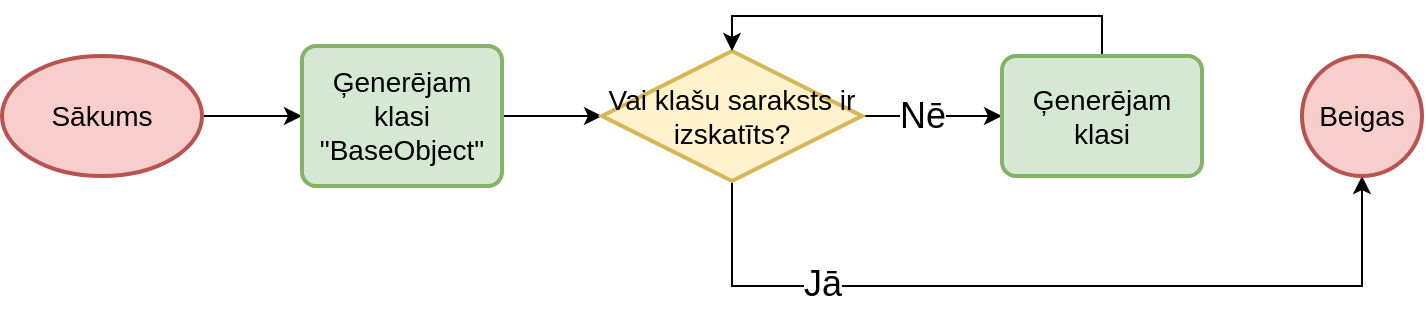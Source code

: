 <mxfile version="16.1.2" type="device" pages="6"><diagram id="m4qEKLyo924eCn8NmGc0" name="Pamatfunkcija"><mxGraphModel dx="1038" dy="649" grid="1" gridSize="10" guides="1" tooltips="1" connect="1" arrows="1" fold="1" page="1" pageScale="1" pageWidth="1100" pageHeight="850" math="0" shadow="0"><root><mxCell id="7b55jDoLolC-Fl0HhOyu-0"/><mxCell id="7b55jDoLolC-Fl0HhOyu-1" parent="7b55jDoLolC-Fl0HhOyu-0"/><mxCell id="akAGsTKwaHV3HRiu5c9t-18" style="edgeStyle=orthogonalEdgeStyle;rounded=0;orthogonalLoop=1;jettySize=auto;html=1;entryX=0;entryY=0.5;entryDx=0;entryDy=0;" parent="7b55jDoLolC-Fl0HhOyu-1" source="akAGsTKwaHV3HRiu5c9t-16" target="akAGsTKwaHV3HRiu5c9t-17" edge="1"><mxGeometry relative="1" as="geometry"/></mxCell><mxCell id="akAGsTKwaHV3HRiu5c9t-16" value="Sākums" style="strokeWidth=2;html=1;shape=mxgraph.flowchart.start_1;whiteSpace=wrap;fontSize=14;fillColor=#f8cecc;strokeColor=#b85450;" parent="7b55jDoLolC-Fl0HhOyu-1" vertex="1"><mxGeometry x="160" y="320" width="100" height="60" as="geometry"/></mxCell><mxCell id="akAGsTKwaHV3HRiu5c9t-20" style="edgeStyle=orthogonalEdgeStyle;rounded=0;orthogonalLoop=1;jettySize=auto;html=1;" parent="7b55jDoLolC-Fl0HhOyu-1" source="akAGsTKwaHV3HRiu5c9t-17" target="akAGsTKwaHV3HRiu5c9t-19" edge="1"><mxGeometry relative="1" as="geometry"/></mxCell><mxCell id="akAGsTKwaHV3HRiu5c9t-17" value="Ģenerējam klasi &quot;BaseObject&quot;" style="rounded=1;whiteSpace=wrap;html=1;absoluteArcSize=1;arcSize=14;strokeWidth=2;fontSize=14;fillColor=#d5e8d4;strokeColor=#82b366;" parent="7b55jDoLolC-Fl0HhOyu-1" vertex="1"><mxGeometry x="310" y="315" width="100" height="70" as="geometry"/></mxCell><mxCell id="akAGsTKwaHV3HRiu5c9t-22" style="edgeStyle=orthogonalEdgeStyle;rounded=0;orthogonalLoop=1;jettySize=auto;html=1;" parent="7b55jDoLolC-Fl0HhOyu-1" source="akAGsTKwaHV3HRiu5c9t-19" target="akAGsTKwaHV3HRiu5c9t-21" edge="1"><mxGeometry relative="1" as="geometry"/></mxCell><mxCell id="akAGsTKwaHV3HRiu5c9t-27" value="Nē" style="edgeLabel;html=1;align=center;verticalAlign=middle;resizable=0;points=[];fontSize=18;" parent="akAGsTKwaHV3HRiu5c9t-22" vertex="1" connectable="0"><mxGeometry x="-0.23" relative="1" as="geometry"><mxPoint x="3" as="offset"/></mxGeometry></mxCell><mxCell id="akAGsTKwaHV3HRiu5c9t-25" style="edgeStyle=orthogonalEdgeStyle;rounded=0;orthogonalLoop=1;jettySize=auto;html=1;entryX=0.5;entryY=1;entryDx=0;entryDy=0;entryPerimeter=0;exitX=0.5;exitY=1;exitDx=0;exitDy=0;exitPerimeter=0;" parent="7b55jDoLolC-Fl0HhOyu-1" source="akAGsTKwaHV3HRiu5c9t-19" target="akAGsTKwaHV3HRiu5c9t-24" edge="1"><mxGeometry relative="1" as="geometry"><Array as="points"><mxPoint x="525" y="435"/><mxPoint x="840" y="435"/></Array></mxGeometry></mxCell><mxCell id="akAGsTKwaHV3HRiu5c9t-26" value="&lt;font style=&quot;font-size: 18px&quot;&gt;Jā&lt;/font&gt;" style="edgeLabel;html=1;align=center;verticalAlign=middle;resizable=0;points=[];" parent="akAGsTKwaHV3HRiu5c9t-25" vertex="1" connectable="0"><mxGeometry x="-0.542" y="1" relative="1" as="geometry"><mxPoint as="offset"/></mxGeometry></mxCell><mxCell id="akAGsTKwaHV3HRiu5c9t-19" value="Vai klašu saraksts ir izskatīts?" style="strokeWidth=2;html=1;shape=mxgraph.flowchart.decision;whiteSpace=wrap;fontSize=14;fillColor=#fff2cc;strokeColor=#d6b656;" parent="7b55jDoLolC-Fl0HhOyu-1" vertex="1"><mxGeometry x="460" y="317.5" width="130" height="65" as="geometry"/></mxCell><mxCell id="akAGsTKwaHV3HRiu5c9t-23" style="edgeStyle=orthogonalEdgeStyle;rounded=0;orthogonalLoop=1;jettySize=auto;html=1;entryX=0.5;entryY=0;entryDx=0;entryDy=0;entryPerimeter=0;exitX=0.5;exitY=0;exitDx=0;exitDy=0;" parent="7b55jDoLolC-Fl0HhOyu-1" source="akAGsTKwaHV3HRiu5c9t-21" target="akAGsTKwaHV3HRiu5c9t-19" edge="1"><mxGeometry relative="1" as="geometry"/></mxCell><mxCell id="akAGsTKwaHV3HRiu5c9t-21" value="Ģenerējam klasi" style="rounded=1;whiteSpace=wrap;html=1;absoluteArcSize=1;arcSize=14;strokeWidth=2;fontSize=14;fillColor=#d5e8d4;strokeColor=#82b366;" parent="7b55jDoLolC-Fl0HhOyu-1" vertex="1"><mxGeometry x="660" y="320" width="100" height="60" as="geometry"/></mxCell><mxCell id="akAGsTKwaHV3HRiu5c9t-24" value="Beigas" style="strokeWidth=2;html=1;shape=mxgraph.flowchart.start_2;whiteSpace=wrap;fontSize=14;fillColor=#f8cecc;strokeColor=#b85450;" parent="7b55jDoLolC-Fl0HhOyu-1" vertex="1"><mxGeometry x="810" y="320" width="60" height="60" as="geometry"/></mxCell></root></mxGraphModel></diagram><diagram id="JIy56TTbKAOSQDNMBKDE" name="Klases generēsana"><mxGraphModel dx="1038" dy="649" grid="1" gridSize="10" guides="1" tooltips="1" connect="1" arrows="1" fold="1" page="1" pageScale="1" pageWidth="1100" pageHeight="850" math="0" shadow="0"><root><mxCell id="IO0UFJxb2CQMPaQsEtbW-0"/><mxCell id="IO0UFJxb2CQMPaQsEtbW-1" parent="IO0UFJxb2CQMPaQsEtbW-0"/><mxCell id="k26pLihBeNFVfHQ0cSHk-1" value="Sākums" style="strokeWidth=2;html=1;shape=mxgraph.flowchart.start_1;whiteSpace=wrap;fontSize=14;fillColor=#f8cecc;strokeColor=#b85450;" parent="IO0UFJxb2CQMPaQsEtbW-1" vertex="1"><mxGeometry x="80" y="275" width="100" height="60" as="geometry"/></mxCell><mxCell id="k26pLihBeNFVfHQ0cSHk-2" style="edgeStyle=orthogonalEdgeStyle;rounded=0;orthogonalLoop=1;jettySize=auto;html=1;exitX=1;exitY=0.5;exitDx=0;exitDy=0;exitPerimeter=0;" parent="IO0UFJxb2CQMPaQsEtbW-1" source="k26pLihBeNFVfHQ0cSHk-1" target="k26pLihBeNFVfHQ0cSHk-8" edge="1"><mxGeometry relative="1" as="geometry"><mxPoint x="330" y="305" as="sourcePoint"/></mxGeometry></mxCell><mxCell id="k26pLihBeNFVfHQ0cSHk-4" style="edgeStyle=orthogonalEdgeStyle;rounded=0;orthogonalLoop=1;jettySize=auto;html=1;" parent="IO0UFJxb2CQMPaQsEtbW-1" source="k26pLihBeNFVfHQ0cSHk-8" target="k26pLihBeNFVfHQ0cSHk-10" edge="1"><mxGeometry relative="1" as="geometry"/></mxCell><mxCell id="k26pLihBeNFVfHQ0cSHk-5" value="Jā" style="edgeLabel;html=1;align=center;verticalAlign=middle;resizable=0;points=[];fontSize=18;" parent="k26pLihBeNFVfHQ0cSHk-4" vertex="1" connectable="0"><mxGeometry x="-0.23" relative="1" as="geometry"><mxPoint x="3" as="offset"/></mxGeometry></mxCell><mxCell id="k26pLihBeNFVfHQ0cSHk-6" style="edgeStyle=orthogonalEdgeStyle;rounded=0;orthogonalLoop=1;jettySize=auto;html=1;entryX=0;entryY=0.5;entryDx=0;entryDy=0;exitX=0.5;exitY=1;exitDx=0;exitDy=0;exitPerimeter=0;" parent="IO0UFJxb2CQMPaQsEtbW-1" source="k26pLihBeNFVfHQ0cSHk-8" target="k26pLihBeNFVfHQ0cSHk-13" edge="1"><mxGeometry relative="1" as="geometry"><Array as="points"><mxPoint x="295" y="405"/></Array></mxGeometry></mxCell><mxCell id="k26pLihBeNFVfHQ0cSHk-7" value="&lt;font style=&quot;font-size: 18px&quot;&gt;Nē&lt;/font&gt;" style="edgeLabel;html=1;align=center;verticalAlign=middle;resizable=0;points=[];" parent="k26pLihBeNFVfHQ0cSHk-6" vertex="1" connectable="0"><mxGeometry x="-0.542" y="1" relative="1" as="geometry"><mxPoint as="offset"/></mxGeometry></mxCell><mxCell id="k26pLihBeNFVfHQ0cSHk-8" value="Vai klasei ir virsklase?" style="strokeWidth=2;html=1;shape=mxgraph.flowchart.decision;whiteSpace=wrap;fontSize=14;fillColor=#fff2cc;strokeColor=#d6b656;" parent="IO0UFJxb2CQMPaQsEtbW-1" vertex="1"><mxGeometry x="230" y="272.5" width="130" height="65" as="geometry"/></mxCell><mxCell id="k26pLihBeNFVfHQ0cSHk-15" style="edgeStyle=orthogonalEdgeStyle;rounded=0;orthogonalLoop=1;jettySize=auto;html=1;fontSize=18;entryX=0;entryY=0.5;entryDx=0;entryDy=0;" parent="IO0UFJxb2CQMPaQsEtbW-1" source="k26pLihBeNFVfHQ0cSHk-10" target="k26pLihBeNFVfHQ0cSHk-18" edge="1"><mxGeometry relative="1" as="geometry"><mxPoint x="590" y="305" as="targetPoint"/></mxGeometry></mxCell><mxCell id="k26pLihBeNFVfHQ0cSHk-10" value="Virsklase ir klases virsklase" style="rounded=1;whiteSpace=wrap;html=1;absoluteArcSize=1;arcSize=14;strokeWidth=2;fontSize=14;fillColor=#d5e8d4;strokeColor=#82b366;" parent="IO0UFJxb2CQMPaQsEtbW-1" vertex="1"><mxGeometry x="430" y="275" width="100" height="60" as="geometry"/></mxCell><mxCell id="k26pLihBeNFVfHQ0cSHk-11" value="Beigas" style="strokeWidth=2;html=1;shape=mxgraph.flowchart.start_2;whiteSpace=wrap;fontSize=14;fillColor=#f8cecc;strokeColor=#b85450;" parent="IO0UFJxb2CQMPaQsEtbW-1" vertex="1"><mxGeometry x="890" y="275" width="60" height="60" as="geometry"/></mxCell><mxCell id="k26pLihBeNFVfHQ0cSHk-17" style="edgeStyle=orthogonalEdgeStyle;rounded=0;orthogonalLoop=1;jettySize=auto;html=1;entryX=0.5;entryY=1;entryDx=0;entryDy=0;fontSize=18;" parent="IO0UFJxb2CQMPaQsEtbW-1" source="k26pLihBeNFVfHQ0cSHk-13" target="k26pLihBeNFVfHQ0cSHk-18" edge="1"><mxGeometry relative="1" as="geometry"><mxPoint x="640" y="335" as="targetPoint"/></mxGeometry></mxCell><mxCell id="k26pLihBeNFVfHQ0cSHk-13" value="Virsklase ir &quot;BaseObject&quot;" style="rounded=1;whiteSpace=wrap;html=1;absoluteArcSize=1;arcSize=14;strokeWidth=2;fontSize=14;fillColor=#d5e8d4;strokeColor=#82b366;" parent="IO0UFJxb2CQMPaQsEtbW-1" vertex="1"><mxGeometry x="430" y="375" width="100" height="60" as="geometry"/></mxCell><mxCell id="k26pLihBeNFVfHQ0cSHk-16" style="edgeStyle=orthogonalEdgeStyle;rounded=0;orthogonalLoop=1;jettySize=auto;html=1;fontSize=18;exitX=1;exitY=0.5;exitDx=0;exitDy=0;" parent="IO0UFJxb2CQMPaQsEtbW-1" source="k26pLihBeNFVfHQ0cSHk-19" target="k26pLihBeNFVfHQ0cSHk-11" edge="1"><mxGeometry relative="1" as="geometry"><mxPoint x="850" y="315" as="sourcePoint"/></mxGeometry></mxCell><mxCell id="k26pLihBeNFVfHQ0cSHk-20" style="edgeStyle=orthogonalEdgeStyle;rounded=0;orthogonalLoop=1;jettySize=auto;html=1;entryX=0;entryY=0.5;entryDx=0;entryDy=0;fontSize=18;" parent="IO0UFJxb2CQMPaQsEtbW-1" source="k26pLihBeNFVfHQ0cSHk-18" target="k26pLihBeNFVfHQ0cSHk-19" edge="1"><mxGeometry relative="1" as="geometry"/></mxCell><mxCell id="k26pLihBeNFVfHQ0cSHk-18" value="Ģenerējam klases kodu" style="rounded=1;whiteSpace=wrap;html=1;absoluteArcSize=1;arcSize=14;strokeWidth=2;fontSize=14;fillColor=#d5e8d4;strokeColor=#82b366;" parent="IO0UFJxb2CQMPaQsEtbW-1" vertex="1"><mxGeometry x="590" y="270" width="100" height="70" as="geometry"/></mxCell><mxCell id="k26pLihBeNFVfHQ0cSHk-19" value="Ģenerējam klases ķermeni" style="rounded=1;whiteSpace=wrap;html=1;absoluteArcSize=1;arcSize=14;strokeWidth=2;fontSize=14;fillColor=#d5e8d4;strokeColor=#82b366;" parent="IO0UFJxb2CQMPaQsEtbW-1" vertex="1"><mxGeometry x="740" y="275" width="100" height="60" as="geometry"/></mxCell></root></mxGraphModel></diagram><diagram id="7184PFlI9xd73d-IkcdI" name="Konstruktora funkcijas ģenerēšana"><mxGraphModel dx="1038" dy="649" grid="1" gridSize="10" guides="1" tooltips="1" connect="1" arrows="1" fold="1" page="1" pageScale="1" pageWidth="850" pageHeight="1100" math="0" shadow="0"><root><mxCell id="0"/><mxCell id="1" parent="0"/><mxCell id="4GJYlkxPVRwbYuZgiMjs-4" style="edgeStyle=orthogonalEdgeStyle;rounded=0;orthogonalLoop=1;jettySize=auto;html=1;" parent="1" source="4GJYlkxPVRwbYuZgiMjs-1" target="4GJYlkxPVRwbYuZgiMjs-2" edge="1"><mxGeometry relative="1" as="geometry"/></mxCell><mxCell id="4GJYlkxPVRwbYuZgiMjs-1" value="Sākums" style="strokeWidth=2;html=1;shape=mxgraph.flowchart.start_1;whiteSpace=wrap;fontSize=14;fillColor=#f8cecc;strokeColor=#b85450;" parent="1" vertex="1"><mxGeometry x="330" y="30" width="100" height="60" as="geometry"/></mxCell><mxCell id="4GJYlkxPVRwbYuZgiMjs-5" style="edgeStyle=orthogonalEdgeStyle;rounded=0;orthogonalLoop=1;jettySize=auto;html=1;" parent="1" source="4GJYlkxPVRwbYuZgiMjs-2" target="4GJYlkxPVRwbYuZgiMjs-8" edge="1"><mxGeometry relative="1" as="geometry"><mxPoint x="380" y="200" as="targetPoint"/></mxGeometry></mxCell><mxCell id="4GJYlkxPVRwbYuZgiMjs-2" value="Iegūstam atribūtu, asociāciju un asociācijas klasu sarakstus" style="rounded=1;whiteSpace=wrap;html=1;absoluteArcSize=1;arcSize=14;strokeWidth=2;fontSize=14;fillColor=#d5e8d4;strokeColor=#82b366;" parent="1" vertex="1"><mxGeometry x="180" y="130" width="400" height="30" as="geometry"/></mxCell><mxCell id="4GJYlkxPVRwbYuZgiMjs-11" style="edgeStyle=orthogonalEdgeStyle;rounded=0;orthogonalLoop=1;jettySize=auto;html=1;entryX=0.5;entryY=0;entryDx=0;entryDy=0;" parent="1" source="4GJYlkxPVRwbYuZgiMjs-8" target="4GJYlkxPVRwbYuZgiMjs-10" edge="1"><mxGeometry relative="1" as="geometry"/></mxCell><mxCell id="4GJYlkxPVRwbYuZgiMjs-8" value="Generējam konstruktora galvu" style="rounded=1;whiteSpace=wrap;html=1;absoluteArcSize=1;arcSize=14;strokeWidth=2;fontSize=14;fillColor=#d5e8d4;strokeColor=#82b366;" parent="1" vertex="1"><mxGeometry x="265" y="200" width="230" height="30" as="geometry"/></mxCell><mxCell id="3WKIFpKFz7HMl8dtGoGQ-2" style="edgeStyle=orthogonalEdgeStyle;rounded=0;orthogonalLoop=1;jettySize=auto;html=1;entryX=0.5;entryY=0;entryDx=0;entryDy=0;entryPerimeter=0;" parent="1" source="4GJYlkxPVRwbYuZgiMjs-10" target="3WKIFpKFz7HMl8dtGoGQ-1" edge="1"><mxGeometry relative="1" as="geometry"/></mxCell><mxCell id="4GJYlkxPVRwbYuZgiMjs-10" value="Ģenerējam kodu Nr. 1" style="rounded=1;whiteSpace=wrap;html=1;absoluteArcSize=1;arcSize=14;strokeWidth=2;fontSize=14;fillColor=#d5e8d4;strokeColor=#82b366;" parent="1" vertex="1"><mxGeometry x="265" y="270" width="230" height="30" as="geometry"/></mxCell><mxCell id="3WKIFpKFz7HMl8dtGoGQ-9" style="edgeStyle=orthogonalEdgeStyle;rounded=0;orthogonalLoop=1;jettySize=auto;html=1;entryX=0.5;entryY=0;entryDx=0;entryDy=0;entryPerimeter=0;fontSize=18;" parent="1" source="4GJYlkxPVRwbYuZgiMjs-12" target="3WKIFpKFz7HMl8dtGoGQ-8" edge="1"><mxGeometry relative="1" as="geometry"/></mxCell><mxCell id="4GJYlkxPVRwbYuZgiMjs-12" value="Ģenerējam kodu Nr. 2" style="rounded=1;whiteSpace=wrap;html=1;absoluteArcSize=1;arcSize=14;strokeWidth=2;fontSize=14;fillColor=#d5e8d4;strokeColor=#82b366;" parent="1" vertex="1"><mxGeometry x="265" y="460" width="230" height="30" as="geometry"/></mxCell><mxCell id="4GJYlkxPVRwbYuZgiMjs-13" value="Beigas" style="strokeWidth=2;html=1;shape=mxgraph.flowchart.start_2;whiteSpace=wrap;fontSize=14;fillColor=#f8cecc;strokeColor=#b85450;" parent="1" vertex="1"><mxGeometry x="350" y="980" width="60" height="60" as="geometry"/></mxCell><mxCell id="3WKIFpKFz7HMl8dtGoGQ-3" style="edgeStyle=orthogonalEdgeStyle;rounded=0;orthogonalLoop=1;jettySize=auto;html=1;entryX=0;entryY=0.5;entryDx=0;entryDy=0;exitX=0;exitY=0.5;exitDx=0;exitDy=0;exitPerimeter=0;" parent="1" source="3WKIFpKFz7HMl8dtGoGQ-1" target="3WKIFpKFz7HMl8dtGoGQ-4" edge="1"><mxGeometry relative="1" as="geometry"><Array as="points"><mxPoint x="100" y="372"/><mxPoint x="100" y="905"/></Array></mxGeometry></mxCell><mxCell id="3WKIFpKFz7HMl8dtGoGQ-5" value="&lt;font style=&quot;font-size: 18px&quot;&gt;Nē&lt;/font&gt;" style="edgeLabel;html=1;align=center;verticalAlign=middle;resizable=0;points=[];" parent="3WKIFpKFz7HMl8dtGoGQ-3" vertex="1" connectable="0"><mxGeometry x="-0.706" y="2" relative="1" as="geometry"><mxPoint x="1" as="offset"/></mxGeometry></mxCell><mxCell id="3WKIFpKFz7HMl8dtGoGQ-6" style="edgeStyle=orthogonalEdgeStyle;rounded=0;orthogonalLoop=1;jettySize=auto;html=1;entryX=0.5;entryY=0;entryDx=0;entryDy=0;fontSize=18;" parent="1" source="3WKIFpKFz7HMl8dtGoGQ-1" target="4GJYlkxPVRwbYuZgiMjs-12" edge="1"><mxGeometry relative="1" as="geometry"/></mxCell><mxCell id="3WKIFpKFz7HMl8dtGoGQ-23" value="Jā" style="edgeLabel;html=1;align=center;verticalAlign=middle;resizable=0;points=[];fontSize=18;" parent="3WKIFpKFz7HMl8dtGoGQ-6" vertex="1" connectable="0"><mxGeometry x="-0.236" relative="1" as="geometry"><mxPoint as="offset"/></mxGeometry></mxCell><mxCell id="3WKIFpKFz7HMl8dtGoGQ-1" value="Vai klasei ir virsklase vai asociācijas?" style="strokeWidth=2;html=1;shape=mxgraph.flowchart.decision;whiteSpace=wrap;fontSize=14;fillColor=#fff2cc;strokeColor=#d6b656;" parent="1" vertex="1"><mxGeometry x="250" y="340" width="260" height="65" as="geometry"/></mxCell><mxCell id="3WKIFpKFz7HMl8dtGoGQ-7" style="edgeStyle=orthogonalEdgeStyle;rounded=0;orthogonalLoop=1;jettySize=auto;html=1;fontSize=18;" parent="1" source="3WKIFpKFz7HMl8dtGoGQ-4" target="4GJYlkxPVRwbYuZgiMjs-13" edge="1"><mxGeometry relative="1" as="geometry"><mxPoint x="385" y="870" as="targetPoint"/></mxGeometry></mxCell><mxCell id="3WKIFpKFz7HMl8dtGoGQ-4" value="Ģenerējam koda galu" style="rounded=1;whiteSpace=wrap;html=1;absoluteArcSize=1;arcSize=14;strokeWidth=2;fontSize=14;fillColor=#d5e8d4;strokeColor=#82b366;" parent="1" vertex="1"><mxGeometry x="265" y="890" width="230" height="30" as="geometry"/></mxCell><mxCell id="3WKIFpKFz7HMl8dtGoGQ-12" style="edgeStyle=orthogonalEdgeStyle;rounded=0;orthogonalLoop=1;jettySize=auto;html=1;entryX=0.5;entryY=0;entryDx=0;entryDy=0;fontSize=18;" parent="1" source="3WKIFpKFz7HMl8dtGoGQ-8" target="3WKIFpKFz7HMl8dtGoGQ-11" edge="1"><mxGeometry relative="1" as="geometry"/></mxCell><mxCell id="3WKIFpKFz7HMl8dtGoGQ-22" value="Jā" style="edgeLabel;html=1;align=center;verticalAlign=middle;resizable=0;points=[];fontSize=18;" parent="3WKIFpKFz7HMl8dtGoGQ-12" vertex="1" connectable="0"><mxGeometry x="-0.409" relative="1" as="geometry"><mxPoint x="-1" y="4" as="offset"/></mxGeometry></mxCell><mxCell id="3WKIFpKFz7HMl8dtGoGQ-17" style="edgeStyle=orthogonalEdgeStyle;rounded=0;orthogonalLoop=1;jettySize=auto;html=1;entryX=1;entryY=0.5;entryDx=0;entryDy=0;entryPerimeter=0;fontSize=18;exitX=1;exitY=0.5;exitDx=0;exitDy=0;exitPerimeter=0;" parent="1" source="3WKIFpKFz7HMl8dtGoGQ-8" target="3WKIFpKFz7HMl8dtGoGQ-10" edge="1"><mxGeometry relative="1" as="geometry"><Array as="points"><mxPoint x="570" y="563"/><mxPoint x="570" y="733"/></Array></mxGeometry></mxCell><mxCell id="3WKIFpKFz7HMl8dtGoGQ-20" value="Nē" style="edgeLabel;html=1;align=center;verticalAlign=middle;resizable=0;points=[];fontSize=18;" parent="3WKIFpKFz7HMl8dtGoGQ-17" vertex="1" connectable="0"><mxGeometry x="-0.594" y="1" relative="1" as="geometry"><mxPoint y="1" as="offset"/></mxGeometry></mxCell><mxCell id="3WKIFpKFz7HMl8dtGoGQ-8" value="Vai klasei ir virsklase?" style="strokeWidth=2;html=1;shape=mxgraph.flowchart.decision;whiteSpace=wrap;fontSize=14;fillColor=#fff2cc;strokeColor=#d6b656;" parent="1" vertex="1"><mxGeometry x="285" y="530" width="190" height="65" as="geometry"/></mxCell><mxCell id="3WKIFpKFz7HMl8dtGoGQ-15" style="edgeStyle=orthogonalEdgeStyle;rounded=0;orthogonalLoop=1;jettySize=auto;html=1;entryX=0.5;entryY=0;entryDx=0;entryDy=0;fontSize=18;" parent="1" source="3WKIFpKFz7HMl8dtGoGQ-10" target="3WKIFpKFz7HMl8dtGoGQ-14" edge="1"><mxGeometry relative="1" as="geometry"><Array as="points"><mxPoint x="380" y="770"/><mxPoint x="380" y="770"/></Array></mxGeometry></mxCell><mxCell id="3WKIFpKFz7HMl8dtGoGQ-21" value="Jā" style="edgeLabel;html=1;align=center;verticalAlign=middle;resizable=0;points=[];fontSize=18;" parent="3WKIFpKFz7HMl8dtGoGQ-15" vertex="1" connectable="0"><mxGeometry x="-0.274" relative="1" as="geometry"><mxPoint as="offset"/></mxGeometry></mxCell><mxCell id="3WKIFpKFz7HMl8dtGoGQ-18" style="edgeStyle=orthogonalEdgeStyle;rounded=0;orthogonalLoop=1;jettySize=auto;html=1;entryX=0;entryY=0.5;entryDx=0;entryDy=0;fontSize=18;exitX=0;exitY=0.5;exitDx=0;exitDy=0;exitPerimeter=0;" parent="1" source="3WKIFpKFz7HMl8dtGoGQ-10" target="3WKIFpKFz7HMl8dtGoGQ-4" edge="1"><mxGeometry relative="1" as="geometry"><Array as="points"><mxPoint x="180" y="733"/><mxPoint x="180" y="905"/></Array></mxGeometry></mxCell><mxCell id="3WKIFpKFz7HMl8dtGoGQ-19" value="Nē" style="edgeLabel;html=1;align=center;verticalAlign=middle;resizable=0;points=[];fontSize=18;" parent="3WKIFpKFz7HMl8dtGoGQ-18" vertex="1" connectable="0"><mxGeometry x="-0.634" y="1" relative="1" as="geometry"><mxPoint as="offset"/></mxGeometry></mxCell><mxCell id="3WKIFpKFz7HMl8dtGoGQ-10" value="Vai klasei ir asociācijas?" style="strokeWidth=2;html=1;shape=mxgraph.flowchart.decision;whiteSpace=wrap;fontSize=14;fillColor=#fff2cc;strokeColor=#d6b656;" parent="1" vertex="1"><mxGeometry x="285" y="700" width="190" height="65" as="geometry"/></mxCell><mxCell id="3WKIFpKFz7HMl8dtGoGQ-13" style="edgeStyle=orthogonalEdgeStyle;rounded=0;orthogonalLoop=1;jettySize=auto;html=1;fontSize=18;" parent="1" source="3WKIFpKFz7HMl8dtGoGQ-11" target="3WKIFpKFz7HMl8dtGoGQ-10" edge="1"><mxGeometry relative="1" as="geometry"/></mxCell><mxCell id="3WKIFpKFz7HMl8dtGoGQ-11" value="Ģenerējam kodu Nr. 3" style="rounded=1;whiteSpace=wrap;html=1;absoluteArcSize=1;arcSize=14;strokeWidth=2;fontSize=14;fillColor=#d5e8d4;strokeColor=#82b366;" parent="1" vertex="1"><mxGeometry x="265" y="640" width="230" height="30" as="geometry"/></mxCell><mxCell id="3WKIFpKFz7HMl8dtGoGQ-16" style="edgeStyle=orthogonalEdgeStyle;rounded=0;orthogonalLoop=1;jettySize=auto;html=1;entryX=0.5;entryY=0;entryDx=0;entryDy=0;fontSize=18;" parent="1" source="3WKIFpKFz7HMl8dtGoGQ-14" target="3WKIFpKFz7HMl8dtGoGQ-4" edge="1"><mxGeometry relative="1" as="geometry"/></mxCell><mxCell id="3WKIFpKFz7HMl8dtGoGQ-14" value="Ģenerējam kodu Nr. 4" style="rounded=1;whiteSpace=wrap;html=1;absoluteArcSize=1;arcSize=14;strokeWidth=2;fontSize=14;fillColor=#d5e8d4;strokeColor=#82b366;" parent="1" vertex="1"><mxGeometry x="265" y="820" width="230" height="30" as="geometry"/></mxCell></root></mxGraphModel></diagram><diagram id="TFDHoMiZp7LHlzlC-nSk" name="Atribūtu ģenerēšana"><mxGraphModel dx="963" dy="1236" grid="1" gridSize="10" guides="1" tooltips="1" connect="1" arrows="1" fold="1" page="1" pageScale="1" pageWidth="1100" pageHeight="850" math="0" shadow="0"><root><mxCell id="UIYIkzWKYOEIm9dYEdtI-0"/><mxCell id="UIYIkzWKYOEIm9dYEdtI-1" parent="UIYIkzWKYOEIm9dYEdtI-0"/><mxCell id="fwHvZNLREAh9NlXS7WvD-0" value="Sākums" style="strokeWidth=2;html=1;shape=mxgraph.flowchart.start_1;whiteSpace=wrap;fontSize=14;fillColor=#f8cecc;strokeColor=#b85450;" parent="UIYIkzWKYOEIm9dYEdtI-1" vertex="1"><mxGeometry x="100" y="95" width="100" height="60" as="geometry"/></mxCell><mxCell id="fwHvZNLREAh9NlXS7WvD-1" style="edgeStyle=orthogonalEdgeStyle;rounded=0;orthogonalLoop=1;jettySize=auto;html=1;exitX=1;exitY=0.5;exitDx=0;exitDy=0;exitPerimeter=0;" parent="UIYIkzWKYOEIm9dYEdtI-1" source="fwHvZNLREAh9NlXS7WvD-0" target="fwHvZNLREAh9NlXS7WvD-6" edge="1"><mxGeometry relative="1" as="geometry"><mxPoint x="340" y="125" as="sourcePoint"/></mxGeometry></mxCell><mxCell id="fwHvZNLREAh9NlXS7WvD-2" style="edgeStyle=orthogonalEdgeStyle;rounded=0;orthogonalLoop=1;jettySize=auto;html=1;entryX=0;entryY=0.5;entryDx=0;entryDy=0;entryPerimeter=0;" parent="UIYIkzWKYOEIm9dYEdtI-1" source="fwHvZNLREAh9NlXS7WvD-6" target="pjeJoutMBVv6kYLW6nQ1-0" edge="1"><mxGeometry relative="1" as="geometry"><mxPoint x="440" y="125" as="targetPoint"/></mxGeometry></mxCell><mxCell id="fwHvZNLREAh9NlXS7WvD-3" value="Jā" style="edgeLabel;html=1;align=center;verticalAlign=middle;resizable=0;points=[];fontSize=18;" parent="fwHvZNLREAh9NlXS7WvD-2" vertex="1" connectable="0"><mxGeometry x="-0.23" relative="1" as="geometry"><mxPoint x="3" as="offset"/></mxGeometry></mxCell><mxCell id="fwHvZNLREAh9NlXS7WvD-4" style="edgeStyle=orthogonalEdgeStyle;rounded=0;orthogonalLoop=1;jettySize=auto;html=1;entryX=0.5;entryY=1;entryDx=0;entryDy=0;exitX=0.5;exitY=1;exitDx=0;exitDy=0;exitPerimeter=0;entryPerimeter=0;" parent="UIYIkzWKYOEIm9dYEdtI-1" source="fwHvZNLREAh9NlXS7WvD-6" target="fwHvZNLREAh9NlXS7WvD-9" edge="1"><mxGeometry relative="1" as="geometry"><Array as="points"><mxPoint x="305" y="210"/><mxPoint x="940" y="210"/></Array><mxPoint x="440" y="225" as="targetPoint"/></mxGeometry></mxCell><mxCell id="fwHvZNLREAh9NlXS7WvD-5" value="&lt;font style=&quot;font-size: 18px&quot;&gt;Nē&lt;/font&gt;" style="edgeLabel;html=1;align=center;verticalAlign=middle;resizable=0;points=[];" parent="fwHvZNLREAh9NlXS7WvD-4" vertex="1" connectable="0"><mxGeometry x="-0.542" y="1" relative="1" as="geometry"><mxPoint x="-127" y="-29" as="offset"/></mxGeometry></mxCell><mxCell id="fwHvZNLREAh9NlXS7WvD-6" value="Vai klasei ir atribūti?" style="strokeWidth=2;html=1;shape=mxgraph.flowchart.decision;whiteSpace=wrap;fontSize=14;fillColor=#fff2cc;strokeColor=#d6b656;" parent="UIYIkzWKYOEIm9dYEdtI-1" vertex="1"><mxGeometry x="240" y="92.5" width="130" height="65" as="geometry"/></mxCell><mxCell id="fwHvZNLREAh9NlXS7WvD-7" style="edgeStyle=orthogonalEdgeStyle;rounded=0;orthogonalLoop=1;jettySize=auto;html=1;fontSize=18;entryX=0;entryY=0.5;entryDx=0;entryDy=0;exitX=1;exitY=0.5;exitDx=0;exitDy=0;exitPerimeter=0;" parent="UIYIkzWKYOEIm9dYEdtI-1" source="pjeJoutMBVv6kYLW6nQ1-0" target="fwHvZNLREAh9NlXS7WvD-14" edge="1"><mxGeometry relative="1" as="geometry"><mxPoint x="600" y="125" as="targetPoint"/><mxPoint x="540" y="125" as="sourcePoint"/></mxGeometry></mxCell><mxCell id="pjeJoutMBVv6kYLW6nQ1-3" value="Nē" style="edgeLabel;html=1;align=center;verticalAlign=middle;resizable=0;points=[];fontSize=18;" parent="fwHvZNLREAh9NlXS7WvD-7" vertex="1" connectable="0"><mxGeometry x="0.288" relative="1" as="geometry"><mxPoint x="-12" as="offset"/></mxGeometry></mxCell><mxCell id="fwHvZNLREAh9NlXS7WvD-9" value="Beigas" style="strokeWidth=2;html=1;shape=mxgraph.flowchart.start_2;whiteSpace=wrap;fontSize=14;fillColor=#f8cecc;strokeColor=#b85450;" parent="UIYIkzWKYOEIm9dYEdtI-1" vertex="1"><mxGeometry x="910" y="95" width="60" height="60" as="geometry"/></mxCell><mxCell id="fwHvZNLREAh9NlXS7WvD-12" style="edgeStyle=orthogonalEdgeStyle;rounded=0;orthogonalLoop=1;jettySize=auto;html=1;fontSize=18;exitX=0.5;exitY=0;exitDx=0;exitDy=0;entryX=0.5;entryY=0;entryDx=0;entryDy=0;entryPerimeter=0;" parent="UIYIkzWKYOEIm9dYEdtI-1" source="fwHvZNLREAh9NlXS7WvD-15" target="pjeJoutMBVv6kYLW6nQ1-0" edge="1"><mxGeometry relative="1" as="geometry"><mxPoint x="860" y="135" as="sourcePoint"/><Array as="points"><mxPoint x="820" y="60"/><mxPoint x="495" y="60"/></Array></mxGeometry></mxCell><mxCell id="fwHvZNLREAh9NlXS7WvD-13" style="edgeStyle=orthogonalEdgeStyle;rounded=0;orthogonalLoop=1;jettySize=auto;html=1;entryX=0;entryY=0.5;entryDx=0;entryDy=0;fontSize=18;" parent="UIYIkzWKYOEIm9dYEdtI-1" source="fwHvZNLREAh9NlXS7WvD-14" target="fwHvZNLREAh9NlXS7WvD-15" edge="1"><mxGeometry relative="1" as="geometry"/></mxCell><mxCell id="fwHvZNLREAh9NlXS7WvD-14" value="Ģenerējam atribūta galvu" style="rounded=1;whiteSpace=wrap;html=1;absoluteArcSize=1;arcSize=14;strokeWidth=2;fontSize=14;fillColor=#d5e8d4;strokeColor=#82b366;" parent="UIYIkzWKYOEIm9dYEdtI-1" vertex="1"><mxGeometry x="630" y="90" width="100" height="70" as="geometry"/></mxCell><mxCell id="fwHvZNLREAh9NlXS7WvD-15" value="Ģenerējam atribūta ķermeni" style="rounded=1;whiteSpace=wrap;html=1;absoluteArcSize=1;arcSize=14;strokeWidth=2;fontSize=14;fillColor=#d5e8d4;strokeColor=#82b366;" parent="UIYIkzWKYOEIm9dYEdtI-1" vertex="1"><mxGeometry x="770" y="95" width="100" height="60" as="geometry"/></mxCell><mxCell id="pjeJoutMBVv6kYLW6nQ1-1" style="edgeStyle=orthogonalEdgeStyle;rounded=0;orthogonalLoop=1;jettySize=auto;html=1;entryX=0.5;entryY=1;entryDx=0;entryDy=0;entryPerimeter=0;fontSize=18;exitX=0.5;exitY=1;exitDx=0;exitDy=0;exitPerimeter=0;" parent="UIYIkzWKYOEIm9dYEdtI-1" source="pjeJoutMBVv6kYLW6nQ1-0" target="fwHvZNLREAh9NlXS7WvD-9" edge="1"><mxGeometry relative="1" as="geometry"><Array as="points"><mxPoint x="495" y="210"/><mxPoint x="940" y="210"/></Array></mxGeometry></mxCell><mxCell id="pjeJoutMBVv6kYLW6nQ1-2" value="Jā" style="edgeLabel;html=1;align=center;verticalAlign=middle;resizable=0;points=[];fontSize=18;" parent="pjeJoutMBVv6kYLW6nQ1-1" vertex="1" connectable="0"><mxGeometry x="-0.879" y="2" relative="1" as="geometry"><mxPoint x="-2" y="-13" as="offset"/></mxGeometry></mxCell><mxCell id="pjeJoutMBVv6kYLW6nQ1-0" value="Vai ir izstaigāts atribūtu saraksts?" style="strokeWidth=2;html=1;shape=mxgraph.flowchart.decision;whiteSpace=wrap;fontSize=14;fillColor=#fff2cc;strokeColor=#d6b656;" parent="UIYIkzWKYOEIm9dYEdtI-1" vertex="1"><mxGeometry x="430" y="92.5" width="130" height="65" as="geometry"/></mxCell></root></mxGraphModel></diagram><diagram id="sPhr5mXx5qzswVRXgUp3" name="asociācijas galapunktu ģenerēšana"><mxGraphModel dx="1634" dy="865" grid="1" gridSize="10" guides="1" tooltips="1" connect="1" arrows="1" fold="1" page="1" pageScale="1" pageWidth="1100" pageHeight="850" math="0" shadow="0"><root><mxCell id="32IpQWsI-5ocZ2ZRn168-0"/><mxCell id="32IpQWsI-5ocZ2ZRn168-1" parent="32IpQWsI-5ocZ2ZRn168-0"/><mxCell id="gO8lKzdD8wkDBSvtglhS-0" value="Sākums" style="strokeWidth=2;html=1;shape=mxgraph.flowchart.start_1;whiteSpace=wrap;fontSize=14;fillColor=#f8cecc;strokeColor=#b85450;" parent="32IpQWsI-5ocZ2ZRn168-1" vertex="1"><mxGeometry x="90" y="95" width="100" height="60" as="geometry"/></mxCell><mxCell id="gO8lKzdD8wkDBSvtglhS-1" style="edgeStyle=orthogonalEdgeStyle;rounded=0;orthogonalLoop=1;jettySize=auto;html=1;exitX=1;exitY=0.5;exitDx=0;exitDy=0;exitPerimeter=0;" parent="32IpQWsI-5ocZ2ZRn168-1" source="gO8lKzdD8wkDBSvtglhS-0" target="gO8lKzdD8wkDBSvtglhS-6" edge="1"><mxGeometry relative="1" as="geometry"><mxPoint x="340" y="125" as="sourcePoint"/></mxGeometry></mxCell><mxCell id="gO8lKzdD8wkDBSvtglhS-2" style="edgeStyle=orthogonalEdgeStyle;rounded=0;orthogonalLoop=1;jettySize=auto;html=1;entryX=0;entryY=0.5;entryDx=0;entryDy=0;entryPerimeter=0;" parent="32IpQWsI-5ocZ2ZRn168-1" source="gO8lKzdD8wkDBSvtglhS-6" target="gO8lKzdD8wkDBSvtglhS-16" edge="1"><mxGeometry relative="1" as="geometry"><mxPoint x="440" y="125" as="targetPoint"/></mxGeometry></mxCell><mxCell id="gO8lKzdD8wkDBSvtglhS-3" value="Jā" style="edgeLabel;html=1;align=center;verticalAlign=middle;resizable=0;points=[];fontSize=18;" parent="gO8lKzdD8wkDBSvtglhS-2" vertex="1" connectable="0"><mxGeometry x="-0.23" relative="1" as="geometry"><mxPoint x="3" as="offset"/></mxGeometry></mxCell><mxCell id="gO8lKzdD8wkDBSvtglhS-4" style="edgeStyle=orthogonalEdgeStyle;rounded=0;orthogonalLoop=1;jettySize=auto;html=1;entryX=0.5;entryY=1;entryDx=0;entryDy=0;exitX=0.5;exitY=1;exitDx=0;exitDy=0;exitPerimeter=0;entryPerimeter=0;" parent="32IpQWsI-5ocZ2ZRn168-1" source="gO8lKzdD8wkDBSvtglhS-6" target="gO8lKzdD8wkDBSvtglhS-9" edge="1"><mxGeometry relative="1" as="geometry"><Array as="points"><mxPoint x="305" y="250"/><mxPoint x="940" y="250"/></Array><mxPoint x="440" y="225" as="targetPoint"/></mxGeometry></mxCell><mxCell id="gO8lKzdD8wkDBSvtglhS-5" value="&lt;font style=&quot;font-size: 18px&quot;&gt;Nē&lt;/font&gt;" style="edgeLabel;html=1;align=center;verticalAlign=middle;resizable=0;points=[];" parent="gO8lKzdD8wkDBSvtglhS-4" vertex="1" connectable="0"><mxGeometry x="-0.542" y="1" relative="1" as="geometry"><mxPoint x="-104" y="-49" as="offset"/></mxGeometry></mxCell><mxCell id="gO8lKzdD8wkDBSvtglhS-6" value="Vai klasei ir asociācijas?" style="strokeWidth=2;html=1;shape=mxgraph.flowchart.decision;whiteSpace=wrap;fontSize=14;fillColor=#fff2cc;strokeColor=#d6b656;" parent="32IpQWsI-5ocZ2ZRn168-1" vertex="1"><mxGeometry x="240" y="92.5" width="130" height="65" as="geometry"/></mxCell><mxCell id="gO8lKzdD8wkDBSvtglhS-7" style="edgeStyle=orthogonalEdgeStyle;rounded=0;orthogonalLoop=1;jettySize=auto;html=1;fontSize=18;entryX=0;entryY=0.5;entryDx=0;entryDy=0;exitX=1;exitY=0.5;exitDx=0;exitDy=0;exitPerimeter=0;" parent="32IpQWsI-5ocZ2ZRn168-1" source="gO8lKzdD8wkDBSvtglhS-16" target="gO8lKzdD8wkDBSvtglhS-12" edge="1"><mxGeometry relative="1" as="geometry"><mxPoint x="600" y="125" as="targetPoint"/><mxPoint x="540" y="125" as="sourcePoint"/></mxGeometry></mxCell><mxCell id="gO8lKzdD8wkDBSvtglhS-8" value="Nē" style="edgeLabel;html=1;align=center;verticalAlign=middle;resizable=0;points=[];fontSize=18;" parent="gO8lKzdD8wkDBSvtglhS-7" vertex="1" connectable="0"><mxGeometry x="0.288" relative="1" as="geometry"><mxPoint x="-12" as="offset"/></mxGeometry></mxCell><mxCell id="gO8lKzdD8wkDBSvtglhS-9" value="Beigas" style="strokeWidth=2;html=1;shape=mxgraph.flowchart.start_2;whiteSpace=wrap;fontSize=14;fillColor=#f8cecc;strokeColor=#b85450;" parent="32IpQWsI-5ocZ2ZRn168-1" vertex="1"><mxGeometry x="910" y="95" width="60" height="60" as="geometry"/></mxCell><mxCell id="gO8lKzdD8wkDBSvtglhS-10" style="edgeStyle=orthogonalEdgeStyle;rounded=0;orthogonalLoop=1;jettySize=auto;html=1;fontSize=18;exitX=1;exitY=0.5;exitDx=0;exitDy=0;" parent="32IpQWsI-5ocZ2ZRn168-1" source="gO8lKzdD8wkDBSvtglhS-13" target="gO8lKzdD8wkDBSvtglhS-9" edge="1"><mxGeometry relative="1" as="geometry"><mxPoint x="860" y="135" as="sourcePoint"/></mxGeometry></mxCell><mxCell id="gO8lKzdD8wkDBSvtglhS-11" style="edgeStyle=orthogonalEdgeStyle;rounded=0;orthogonalLoop=1;jettySize=auto;html=1;entryX=0;entryY=0.5;entryDx=0;entryDy=0;fontSize=18;" parent="32IpQWsI-5ocZ2ZRn168-1" source="gO8lKzdD8wkDBSvtglhS-12" target="gO8lKzdD8wkDBSvtglhS-13" edge="1"><mxGeometry relative="1" as="geometry"/></mxCell><mxCell id="gO8lKzdD8wkDBSvtglhS-12" value="Ģenerējam asociācijas galapunkta galvu" style="rounded=1;whiteSpace=wrap;html=1;absoluteArcSize=1;arcSize=14;strokeWidth=2;fontSize=14;fillColor=#d5e8d4;strokeColor=#82b366;" parent="32IpQWsI-5ocZ2ZRn168-1" vertex="1"><mxGeometry x="630" y="85" width="100" height="80" as="geometry"/></mxCell><mxCell id="gO8lKzdD8wkDBSvtglhS-13" value="Ģenerējam asociācijas galapunkta ķermeni" style="rounded=1;whiteSpace=wrap;html=1;absoluteArcSize=1;arcSize=14;strokeWidth=2;fontSize=14;fillColor=#d5e8d4;strokeColor=#82b366;" parent="32IpQWsI-5ocZ2ZRn168-1" vertex="1"><mxGeometry x="770" y="82.5" width="100" height="85" as="geometry"/></mxCell><mxCell id="gO8lKzdD8wkDBSvtglhS-14" style="edgeStyle=orthogonalEdgeStyle;rounded=0;orthogonalLoop=1;jettySize=auto;html=1;entryX=0.5;entryY=1;entryDx=0;entryDy=0;entryPerimeter=0;fontSize=18;exitX=0.5;exitY=1;exitDx=0;exitDy=0;exitPerimeter=0;" parent="32IpQWsI-5ocZ2ZRn168-1" source="gO8lKzdD8wkDBSvtglhS-16" target="gO8lKzdD8wkDBSvtglhS-9" edge="1"><mxGeometry relative="1" as="geometry"><Array as="points"><mxPoint x="495" y="250"/><mxPoint x="940" y="250"/></Array></mxGeometry></mxCell><mxCell id="gO8lKzdD8wkDBSvtglhS-15" value="Jā" style="edgeLabel;html=1;align=center;verticalAlign=middle;resizable=0;points=[];fontSize=18;" parent="gO8lKzdD8wkDBSvtglhS-14" vertex="1" connectable="0"><mxGeometry x="-0.879" y="2" relative="1" as="geometry"><mxPoint x="-2" y="-13" as="offset"/></mxGeometry></mxCell><mxCell id="gO8lKzdD8wkDBSvtglhS-16" value="Vai ir izstaigāts asociācijas galapunktu saraksts?" style="strokeWidth=2;html=1;shape=mxgraph.flowchart.decision;whiteSpace=wrap;fontSize=14;fillColor=#fff2cc;strokeColor=#d6b656;" parent="32IpQWsI-5ocZ2ZRn168-1" vertex="1"><mxGeometry x="430" y="66.25" width="130" height="117.5" as="geometry"/></mxCell></root></mxGraphModel></diagram><diagram id="_Hk-ulWevKDc5JXr4qUE" name="metožu generesana"><mxGraphModel dx="1634" dy="865" grid="1" gridSize="10" guides="1" tooltips="1" connect="1" arrows="1" fold="1" page="1" pageScale="1" pageWidth="1100" pageHeight="850" math="0" shadow="0"><root><mxCell id="52O1Vk0zNvaO04icQL6A-0"/><mxCell id="52O1Vk0zNvaO04icQL6A-1" parent="52O1Vk0zNvaO04icQL6A-0"/><mxCell id="jn9Dfmn5a7d0HPHx_1_f-9" value="Beigas" style="strokeWidth=2;html=1;shape=mxgraph.flowchart.start_2;whiteSpace=wrap;fontSize=14;fillColor=#f8cecc;strokeColor=#b85450;" parent="52O1Vk0zNvaO04icQL6A-1" vertex="1"><mxGeometry x="511.5" y="690" width="60" height="60" as="geometry"/></mxCell><mxCell id="jn9Dfmn5a7d0HPHx_1_f-33" style="edgeStyle=orthogonalEdgeStyle;rounded=0;orthogonalLoop=1;jettySize=auto;html=1;fontSize=18;" parent="52O1Vk0zNvaO04icQL6A-1" source="jn9Dfmn5a7d0HPHx_1_f-18" target="jn9Dfmn5a7d0HPHx_1_f-32" edge="1"><mxGeometry relative="1" as="geometry"/></mxCell><mxCell id="jn9Dfmn5a7d0HPHx_1_f-37" value="Jā" style="edgeLabel;html=1;align=center;verticalAlign=middle;resizable=0;points=[];fontSize=18;" parent="jn9Dfmn5a7d0HPHx_1_f-33" vertex="1" connectable="0"><mxGeometry x="-0.311" y="1" relative="1" as="geometry"><mxPoint x="-1" y="3" as="offset"/></mxGeometry></mxCell><mxCell id="jn9Dfmn5a7d0HPHx_1_f-41" style="edgeStyle=orthogonalEdgeStyle;rounded=0;orthogonalLoop=1;jettySize=auto;html=1;fontSize=18;entryX=1;entryY=0.5;entryDx=0;entryDy=0;entryPerimeter=0;exitX=1;exitY=0.5;exitDx=0;exitDy=0;exitPerimeter=0;" parent="52O1Vk0zNvaO04icQL6A-1" source="jn9Dfmn5a7d0HPHx_1_f-18" target="jn9Dfmn5a7d0HPHx_1_f-21" edge="1"><mxGeometry relative="1" as="geometry"><mxPoint x="390" y="710" as="targetPoint"/><Array as="points"><mxPoint x="740" y="540"/><mxPoint x="740" y="163"/></Array></mxGeometry></mxCell><mxCell id="jn9Dfmn5a7d0HPHx_1_f-44" value="Nē" style="edgeLabel;html=1;align=center;verticalAlign=middle;resizable=0;points=[];fontSize=18;" parent="jn9Dfmn5a7d0HPHx_1_f-41" vertex="1" connectable="0"><mxGeometry x="-0.733" relative="1" as="geometry"><mxPoint x="-40" y="3" as="offset"/></mxGeometry></mxCell><mxCell id="jn9Dfmn5a7d0HPHx_1_f-18" value="Vai metodei ir jāatgriež vērtība?" style="strokeWidth=2;html=1;shape=mxgraph.flowchart.decision;whiteSpace=wrap;fontSize=14;fillColor=#fff2cc;strokeColor=#d6b656;" parent="52O1Vk0zNvaO04icQL6A-1" vertex="1"><mxGeometry x="412.25" y="510" width="257.5" height="60" as="geometry"/></mxCell><mxCell id="jn9Dfmn5a7d0HPHx_1_f-25" style="edgeStyle=orthogonalEdgeStyle;rounded=0;orthogonalLoop=1;jettySize=auto;html=1;entryX=0.5;entryY=0;entryDx=0;entryDy=0;entryPerimeter=0;fontSize=18;" parent="52O1Vk0zNvaO04icQL6A-1" source="jn9Dfmn5a7d0HPHx_1_f-21" target="jn9Dfmn5a7d0HPHx_1_f-24" edge="1"><mxGeometry relative="1" as="geometry"><Array as="points"><mxPoint x="541.75" y="220"/><mxPoint x="541.75" y="220"/></Array></mxGeometry></mxCell><mxCell id="jn9Dfmn5a7d0HPHx_1_f-34" value="Jā" style="edgeLabel;html=1;align=center;verticalAlign=middle;resizable=0;points=[];fontSize=18;" parent="jn9Dfmn5a7d0HPHx_1_f-25" vertex="1" connectable="0"><mxGeometry x="-0.294" y="-1" relative="1" as="geometry"><mxPoint as="offset"/></mxGeometry></mxCell><mxCell id="jn9Dfmn5a7d0HPHx_1_f-39" style="edgeStyle=orthogonalEdgeStyle;rounded=0;orthogonalLoop=1;jettySize=auto;html=1;entryX=0;entryY=0.5;entryDx=0;entryDy=0;entryPerimeter=0;fontSize=18;" parent="52O1Vk0zNvaO04icQL6A-1" source="jn9Dfmn5a7d0HPHx_1_f-21" target="jn9Dfmn5a7d0HPHx_1_f-9" edge="1"><mxGeometry relative="1" as="geometry"><Array as="points"><mxPoint x="330" y="163"/><mxPoint x="330" y="720"/></Array></mxGeometry></mxCell><mxCell id="jn9Dfmn5a7d0HPHx_1_f-42" value="Nē" style="edgeLabel;html=1;align=center;verticalAlign=middle;resizable=0;points=[];fontSize=18;" parent="jn9Dfmn5a7d0HPHx_1_f-39" vertex="1" connectable="0"><mxGeometry x="-0.935" y="-3" relative="1" as="geometry"><mxPoint x="-41" y="3" as="offset"/></mxGeometry></mxCell><mxCell id="jn9Dfmn5a7d0HPHx_1_f-21" value="Vai klasei ir metodes?" style="strokeWidth=2;html=1;shape=mxgraph.flowchart.decision;whiteSpace=wrap;fontSize=14;fillColor=#fff2cc;strokeColor=#d6b656;" parent="52O1Vk0zNvaO04icQL6A-1" vertex="1"><mxGeometry x="438.75" y="130" width="205" height="65" as="geometry"/></mxCell><mxCell id="jn9Dfmn5a7d0HPHx_1_f-23" style="edgeStyle=orthogonalEdgeStyle;rounded=0;orthogonalLoop=1;jettySize=auto;html=1;entryX=0.5;entryY=0;entryDx=0;entryDy=0;entryPerimeter=0;fontSize=18;" parent="52O1Vk0zNvaO04icQL6A-1" source="jn9Dfmn5a7d0HPHx_1_f-22" target="jn9Dfmn5a7d0HPHx_1_f-21" edge="1"><mxGeometry relative="1" as="geometry"/></mxCell><mxCell id="jn9Dfmn5a7d0HPHx_1_f-22" value="Sākums" style="strokeWidth=2;html=1;shape=mxgraph.flowchart.start_1;whiteSpace=wrap;fontSize=14;fillColor=#f8cecc;strokeColor=#b85450;" parent="52O1Vk0zNvaO04icQL6A-1" vertex="1"><mxGeometry x="491.25" y="30" width="100" height="60" as="geometry"/></mxCell><mxCell id="jn9Dfmn5a7d0HPHx_1_f-27" style="edgeStyle=orthogonalEdgeStyle;rounded=0;orthogonalLoop=1;jettySize=auto;html=1;fontSize=18;" parent="52O1Vk0zNvaO04icQL6A-1" source="jn9Dfmn5a7d0HPHx_1_f-24" target="jn9Dfmn5a7d0HPHx_1_f-26" edge="1"><mxGeometry relative="1" as="geometry"/></mxCell><mxCell id="jn9Dfmn5a7d0HPHx_1_f-35" value="" style="edgeStyle=orthogonalEdgeStyle;rounded=0;orthogonalLoop=1;jettySize=auto;html=1;fontSize=18;" parent="52O1Vk0zNvaO04icQL6A-1" source="jn9Dfmn5a7d0HPHx_1_f-24" target="jn9Dfmn5a7d0HPHx_1_f-26" edge="1"><mxGeometry relative="1" as="geometry"/></mxCell><mxCell id="jn9Dfmn5a7d0HPHx_1_f-36" value="Nē" style="edgeLabel;html=1;align=center;verticalAlign=middle;resizable=0;points=[];fontSize=18;" parent="jn9Dfmn5a7d0HPHx_1_f-35" vertex="1" connectable="0"><mxGeometry x="-0.318" y="-1" relative="1" as="geometry"><mxPoint as="offset"/></mxGeometry></mxCell><mxCell id="jn9Dfmn5a7d0HPHx_1_f-40" style="edgeStyle=orthogonalEdgeStyle;rounded=0;orthogonalLoop=1;jettySize=auto;html=1;fontSize=18;entryX=0;entryY=0.5;entryDx=0;entryDy=0;entryPerimeter=0;" parent="52O1Vk0zNvaO04icQL6A-1" source="jn9Dfmn5a7d0HPHx_1_f-24" target="jn9Dfmn5a7d0HPHx_1_f-9" edge="1"><mxGeometry relative="1" as="geometry"><mxPoint x="290" y="770" as="targetPoint"/><Array as="points"><mxPoint x="330" y="284"/><mxPoint x="330" y="720"/></Array></mxGeometry></mxCell><mxCell id="jn9Dfmn5a7d0HPHx_1_f-43" value="Jā" style="edgeLabel;html=1;align=center;verticalAlign=middle;resizable=0;points=[];fontSize=18;" parent="jn9Dfmn5a7d0HPHx_1_f-40" vertex="1" connectable="0"><mxGeometry x="-0.803" relative="1" as="geometry"><mxPoint x="33" as="offset"/></mxGeometry></mxCell><mxCell id="jn9Dfmn5a7d0HPHx_1_f-24" value="Vai ir izstaigāts metožu saraksts?" style="strokeWidth=2;html=1;shape=mxgraph.flowchart.decision;whiteSpace=wrap;fontSize=14;fillColor=#fff2cc;strokeColor=#d6b656;" parent="52O1Vk0zNvaO04icQL6A-1" vertex="1"><mxGeometry x="417.5" y="250" width="247.5" height="67.5" as="geometry"/></mxCell><mxCell id="jn9Dfmn5a7d0HPHx_1_f-29" style="edgeStyle=orthogonalEdgeStyle;rounded=0;orthogonalLoop=1;jettySize=auto;html=1;entryX=0.5;entryY=0;entryDx=0;entryDy=0;fontSize=18;" parent="52O1Vk0zNvaO04icQL6A-1" source="jn9Dfmn5a7d0HPHx_1_f-26" target="jn9Dfmn5a7d0HPHx_1_f-28" edge="1"><mxGeometry relative="1" as="geometry"/></mxCell><mxCell id="jn9Dfmn5a7d0HPHx_1_f-26" value="Ģenerējam metodes galvu" style="rounded=1;whiteSpace=wrap;html=1;absoluteArcSize=1;arcSize=14;strokeWidth=2;fontSize=14;fillColor=#d5e8d4;strokeColor=#82b366;" parent="52O1Vk0zNvaO04icQL6A-1" vertex="1"><mxGeometry x="450" y="370" width="182.5" height="30" as="geometry"/></mxCell><mxCell id="jn9Dfmn5a7d0HPHx_1_f-30" style="edgeStyle=orthogonalEdgeStyle;rounded=0;orthogonalLoop=1;jettySize=auto;html=1;fontSize=18;" parent="52O1Vk0zNvaO04icQL6A-1" source="jn9Dfmn5a7d0HPHx_1_f-28" target="jn9Dfmn5a7d0HPHx_1_f-18" edge="1"><mxGeometry relative="1" as="geometry"/></mxCell><mxCell id="jn9Dfmn5a7d0HPHx_1_f-28" value="Ģenerējam metodes ķermeni" style="rounded=1;whiteSpace=wrap;html=1;absoluteArcSize=1;arcSize=14;strokeWidth=2;fontSize=14;fillColor=#d5e8d4;strokeColor=#82b366;" parent="52O1Vk0zNvaO04icQL6A-1" vertex="1"><mxGeometry x="440.25" y="440" width="202.5" height="30" as="geometry"/></mxCell><mxCell id="jn9Dfmn5a7d0HPHx_1_f-38" style="edgeStyle=orthogonalEdgeStyle;rounded=0;orthogonalLoop=1;jettySize=auto;html=1;fontSize=18;entryX=1;entryY=0.5;entryDx=0;entryDy=0;entryPerimeter=0;" parent="52O1Vk0zNvaO04icQL6A-1" source="jn9Dfmn5a7d0HPHx_1_f-32" target="jn9Dfmn5a7d0HPHx_1_f-21" edge="1"><mxGeometry relative="1" as="geometry"><Array as="points"><mxPoint x="740" y="635"/><mxPoint x="740" y="163"/></Array></mxGeometry></mxCell><mxCell id="jn9Dfmn5a7d0HPHx_1_f-32" value="Ģenerējam vērtības atgriešanas kodu" style="rounded=1;whiteSpace=wrap;html=1;absoluteArcSize=1;arcSize=14;strokeWidth=2;fontSize=14;fillColor=#d5e8d4;strokeColor=#82b366;" parent="52O1Vk0zNvaO04icQL6A-1" vertex="1"><mxGeometry x="410" y="620" width="262.5" height="30" as="geometry"/></mxCell></root></mxGraphModel></diagram></mxfile>